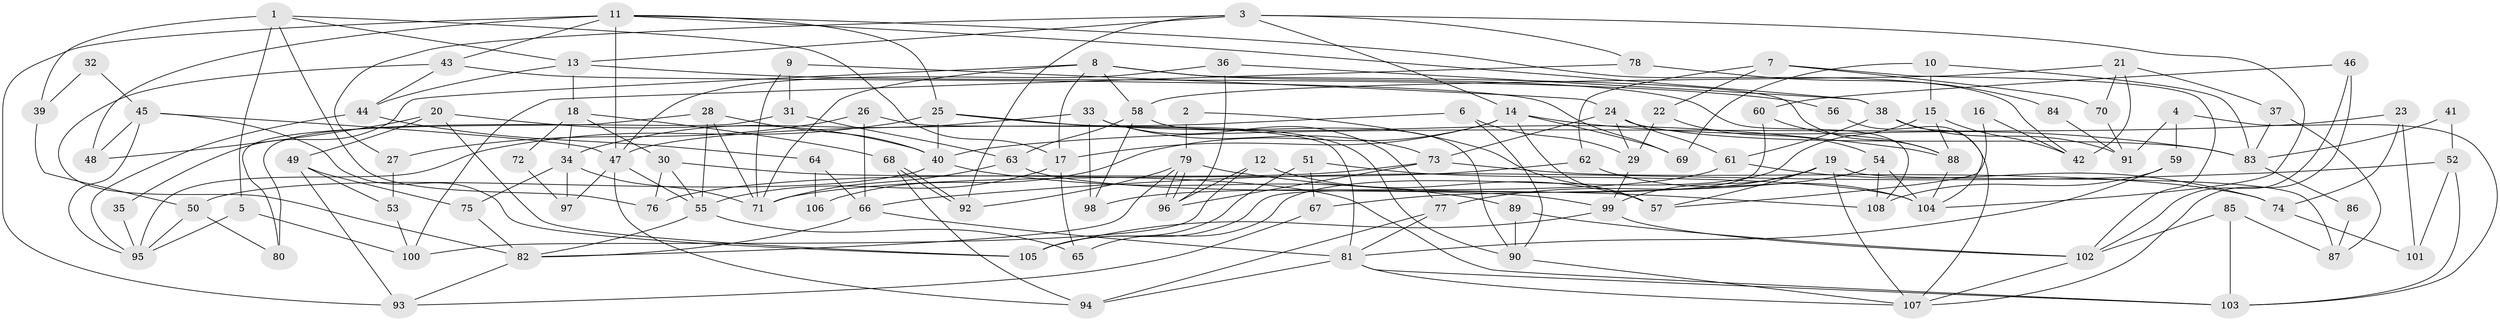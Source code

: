 // coarse degree distribution, {5: 0.25, 3: 0.23684210526315788, 6: 0.14473684210526316, 10: 0.013157894736842105, 4: 0.14473684210526316, 2: 0.09210526315789473, 7: 0.07894736842105263, 9: 0.013157894736842105, 8: 0.02631578947368421}
// Generated by graph-tools (version 1.1) at 2025/37/03/04/25 23:37:00]
// undirected, 108 vertices, 216 edges
graph export_dot {
  node [color=gray90,style=filled];
  1;
  2;
  3;
  4;
  5;
  6;
  7;
  8;
  9;
  10;
  11;
  12;
  13;
  14;
  15;
  16;
  17;
  18;
  19;
  20;
  21;
  22;
  23;
  24;
  25;
  26;
  27;
  28;
  29;
  30;
  31;
  32;
  33;
  34;
  35;
  36;
  37;
  38;
  39;
  40;
  41;
  42;
  43;
  44;
  45;
  46;
  47;
  48;
  49;
  50;
  51;
  52;
  53;
  54;
  55;
  56;
  57;
  58;
  59;
  60;
  61;
  62;
  63;
  64;
  65;
  66;
  67;
  68;
  69;
  70;
  71;
  72;
  73;
  74;
  75;
  76;
  77;
  78;
  79;
  80;
  81;
  82;
  83;
  84;
  85;
  86;
  87;
  88;
  89;
  90;
  91;
  92;
  93;
  94;
  95;
  96;
  97;
  98;
  99;
  100;
  101;
  102;
  103;
  104;
  105;
  106;
  107;
  108;
  1 -- 13;
  1 -- 17;
  1 -- 5;
  1 -- 39;
  1 -- 76;
  2 -- 57;
  2 -- 79;
  3 -- 27;
  3 -- 104;
  3 -- 13;
  3 -- 14;
  3 -- 78;
  3 -- 92;
  4 -- 59;
  4 -- 103;
  4 -- 91;
  5 -- 95;
  5 -- 100;
  6 -- 29;
  6 -- 47;
  6 -- 90;
  7 -- 22;
  7 -- 62;
  7 -- 70;
  7 -- 102;
  8 -- 58;
  8 -- 17;
  8 -- 35;
  8 -- 71;
  8 -- 88;
  8 -- 108;
  9 -- 24;
  9 -- 71;
  9 -- 31;
  10 -- 69;
  10 -- 83;
  10 -- 15;
  11 -- 93;
  11 -- 47;
  11 -- 25;
  11 -- 38;
  11 -- 42;
  11 -- 43;
  11 -- 48;
  12 -- 57;
  12 -- 96;
  12 -- 100;
  13 -- 18;
  13 -- 44;
  13 -- 56;
  14 -- 17;
  14 -- 57;
  14 -- 69;
  14 -- 83;
  14 -- 106;
  15 -- 88;
  15 -- 42;
  15 -- 65;
  16 -- 42;
  16 -- 57;
  17 -- 65;
  17 -- 55;
  18 -- 30;
  18 -- 34;
  18 -- 68;
  18 -- 72;
  19 -- 99;
  19 -- 107;
  19 -- 57;
  19 -- 77;
  19 -- 87;
  20 -- 105;
  20 -- 48;
  20 -- 40;
  20 -- 49;
  21 -- 70;
  21 -- 42;
  21 -- 37;
  21 -- 58;
  22 -- 54;
  22 -- 29;
  23 -- 40;
  23 -- 74;
  23 -- 101;
  24 -- 73;
  24 -- 83;
  24 -- 29;
  24 -- 61;
  25 -- 40;
  25 -- 88;
  25 -- 90;
  25 -- 95;
  26 -- 81;
  26 -- 66;
  26 -- 27;
  27 -- 53;
  28 -- 40;
  28 -- 71;
  28 -- 55;
  28 -- 80;
  29 -- 99;
  30 -- 103;
  30 -- 76;
  30 -- 55;
  31 -- 80;
  31 -- 63;
  32 -- 39;
  32 -- 45;
  33 -- 77;
  33 -- 98;
  33 -- 34;
  33 -- 73;
  34 -- 71;
  34 -- 75;
  34 -- 97;
  35 -- 95;
  36 -- 38;
  36 -- 47;
  36 -- 96;
  37 -- 87;
  37 -- 83;
  38 -- 107;
  38 -- 61;
  38 -- 91;
  39 -- 50;
  40 -- 89;
  40 -- 50;
  41 -- 52;
  41 -- 83;
  43 -- 82;
  43 -- 44;
  43 -- 69;
  44 -- 64;
  44 -- 95;
  45 -- 95;
  45 -- 47;
  45 -- 48;
  45 -- 105;
  46 -- 102;
  46 -- 60;
  46 -- 107;
  47 -- 94;
  47 -- 55;
  47 -- 97;
  49 -- 75;
  49 -- 53;
  49 -- 93;
  50 -- 95;
  50 -- 80;
  51 -- 105;
  51 -- 67;
  51 -- 104;
  52 -- 101;
  52 -- 66;
  52 -- 103;
  53 -- 100;
  54 -- 108;
  54 -- 104;
  54 -- 67;
  55 -- 65;
  55 -- 82;
  56 -- 104;
  58 -- 90;
  58 -- 63;
  58 -- 98;
  59 -- 108;
  59 -- 81;
  60 -- 88;
  60 -- 105;
  61 -- 74;
  61 -- 98;
  62 -- 104;
  62 -- 71;
  63 -- 71;
  63 -- 99;
  64 -- 66;
  64 -- 106;
  66 -- 81;
  66 -- 82;
  67 -- 93;
  68 -- 92;
  68 -- 92;
  68 -- 94;
  70 -- 91;
  72 -- 97;
  73 -- 96;
  73 -- 74;
  73 -- 76;
  74 -- 101;
  75 -- 82;
  77 -- 81;
  77 -- 94;
  78 -- 100;
  78 -- 84;
  79 -- 96;
  79 -- 96;
  79 -- 92;
  79 -- 82;
  79 -- 108;
  81 -- 107;
  81 -- 94;
  81 -- 103;
  82 -- 93;
  83 -- 86;
  84 -- 91;
  85 -- 103;
  85 -- 102;
  85 -- 87;
  86 -- 87;
  88 -- 104;
  89 -- 90;
  89 -- 102;
  90 -- 107;
  99 -- 102;
  99 -- 105;
  102 -- 107;
}
